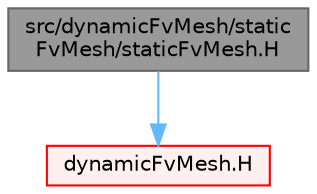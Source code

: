 digraph "src/dynamicFvMesh/staticFvMesh/staticFvMesh.H"
{
 // LATEX_PDF_SIZE
  bgcolor="transparent";
  edge [fontname=Helvetica,fontsize=10,labelfontname=Helvetica,labelfontsize=10];
  node [fontname=Helvetica,fontsize=10,shape=box,height=0.2,width=0.4];
  Node1 [id="Node000001",label="src/dynamicFvMesh/static\lFvMesh/staticFvMesh.H",height=0.2,width=0.4,color="gray40", fillcolor="grey60", style="filled", fontcolor="black",tooltip=" "];
  Node1 -> Node2 [id="edge1_Node000001_Node000002",color="steelblue1",style="solid",tooltip=" "];
  Node2 [id="Node000002",label="dynamicFvMesh.H",height=0.2,width=0.4,color="red", fillcolor="#FFF0F0", style="filled",URL="$dynamicFvMesh_8H.html",tooltip=" "];
}
